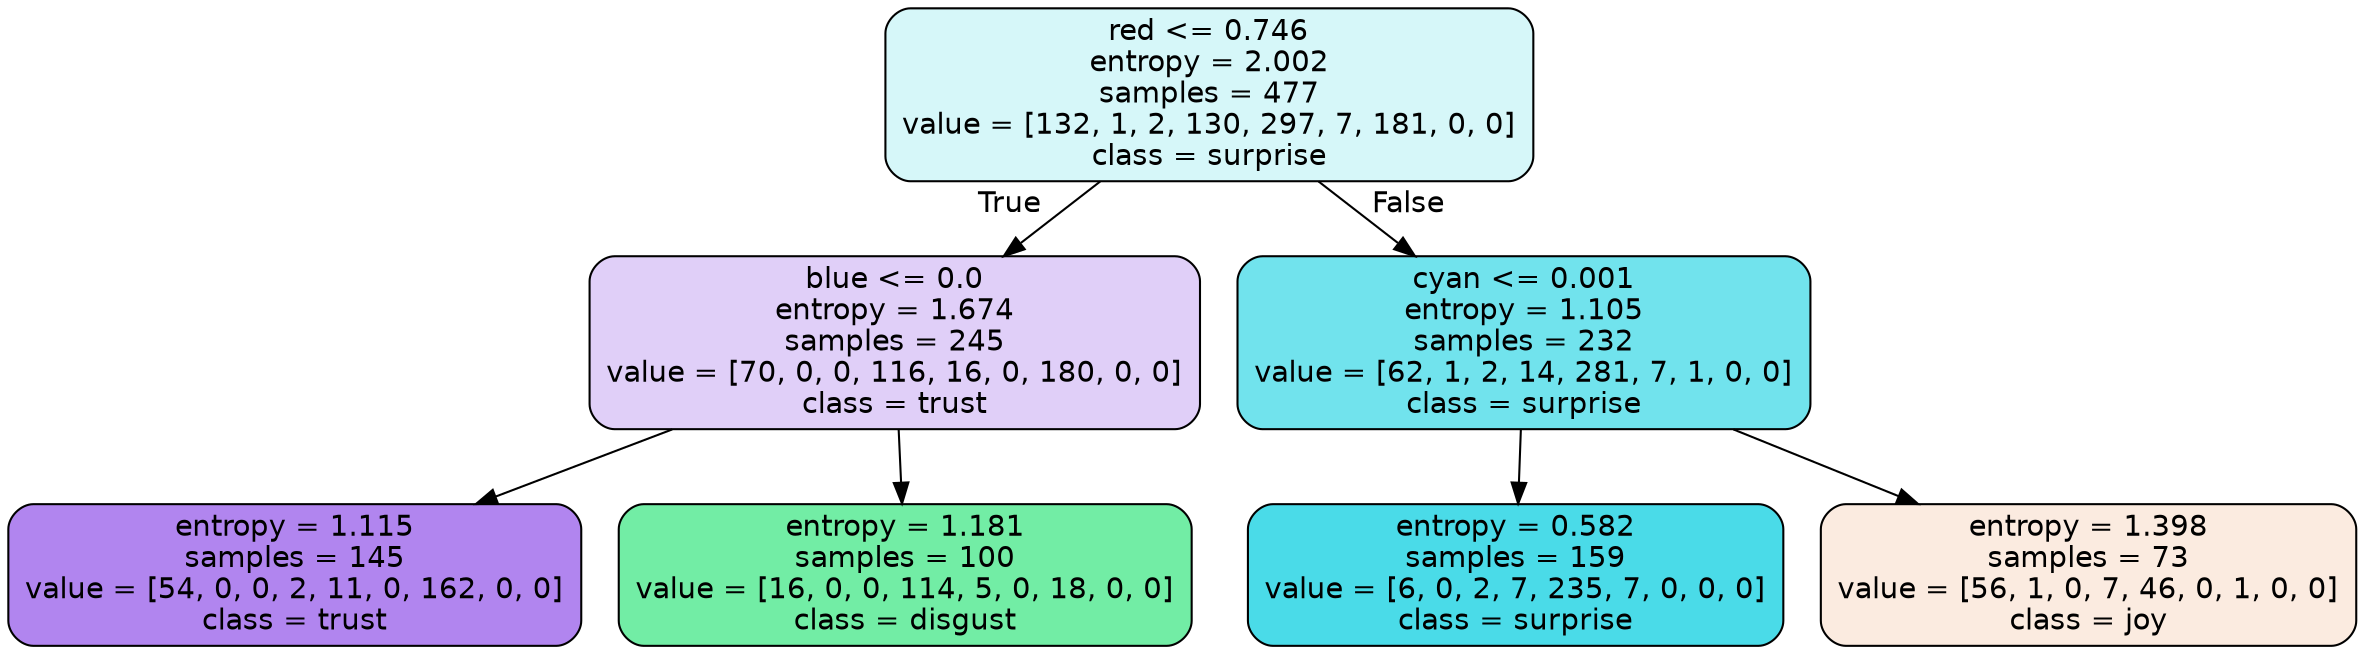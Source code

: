 digraph Tree {
node [shape=box, style="filled, rounded", color="black", fontname=helvetica] ;
edge [fontname=helvetica] ;
0 [label="red <= 0.746\nentropy = 2.002\nsamples = 477\nvalue = [132, 1, 2, 130, 297, 7, 181, 0, 0]\nclass = surprise", fillcolor="#39d7e534"] ;
1 [label="blue <= 0.0\nentropy = 1.674\nsamples = 245\nvalue = [70, 0, 0, 116, 16, 0, 180, 0, 0]\nclass = trust", fillcolor="#8139e53d"] ;
0 -> 1 [labeldistance=2.5, labelangle=45, headlabel="True"] ;
2 [label="entropy = 1.115\nsamples = 145\nvalue = [54, 0, 0, 2, 11, 0, 162, 0, 0]\nclass = trust", fillcolor="#8139e59d"] ;
1 -> 2 ;
3 [label="entropy = 1.181\nsamples = 100\nvalue = [16, 0, 0, 114, 5, 0, 18, 0, 0]\nclass = disgust", fillcolor="#39e581b5"] ;
1 -> 3 ;
4 [label="cyan <= 0.001\nentropy = 1.105\nsamples = 232\nvalue = [62, 1, 2, 14, 281, 7, 1, 0, 0]\nclass = surprise", fillcolor="#39d7e5b6"] ;
0 -> 4 [labeldistance=2.5, labelangle=-45, headlabel="False"] ;
5 [label="entropy = 0.582\nsamples = 159\nvalue = [6, 0, 2, 7, 235, 7, 0, 0, 0]\nclass = surprise", fillcolor="#39d7e5e9"] ;
4 -> 5 ;
6 [label="entropy = 1.398\nsamples = 73\nvalue = [56, 1, 0, 7, 46, 0, 1, 0, 0]\nclass = joy", fillcolor="#e5813927"] ;
4 -> 6 ;
}